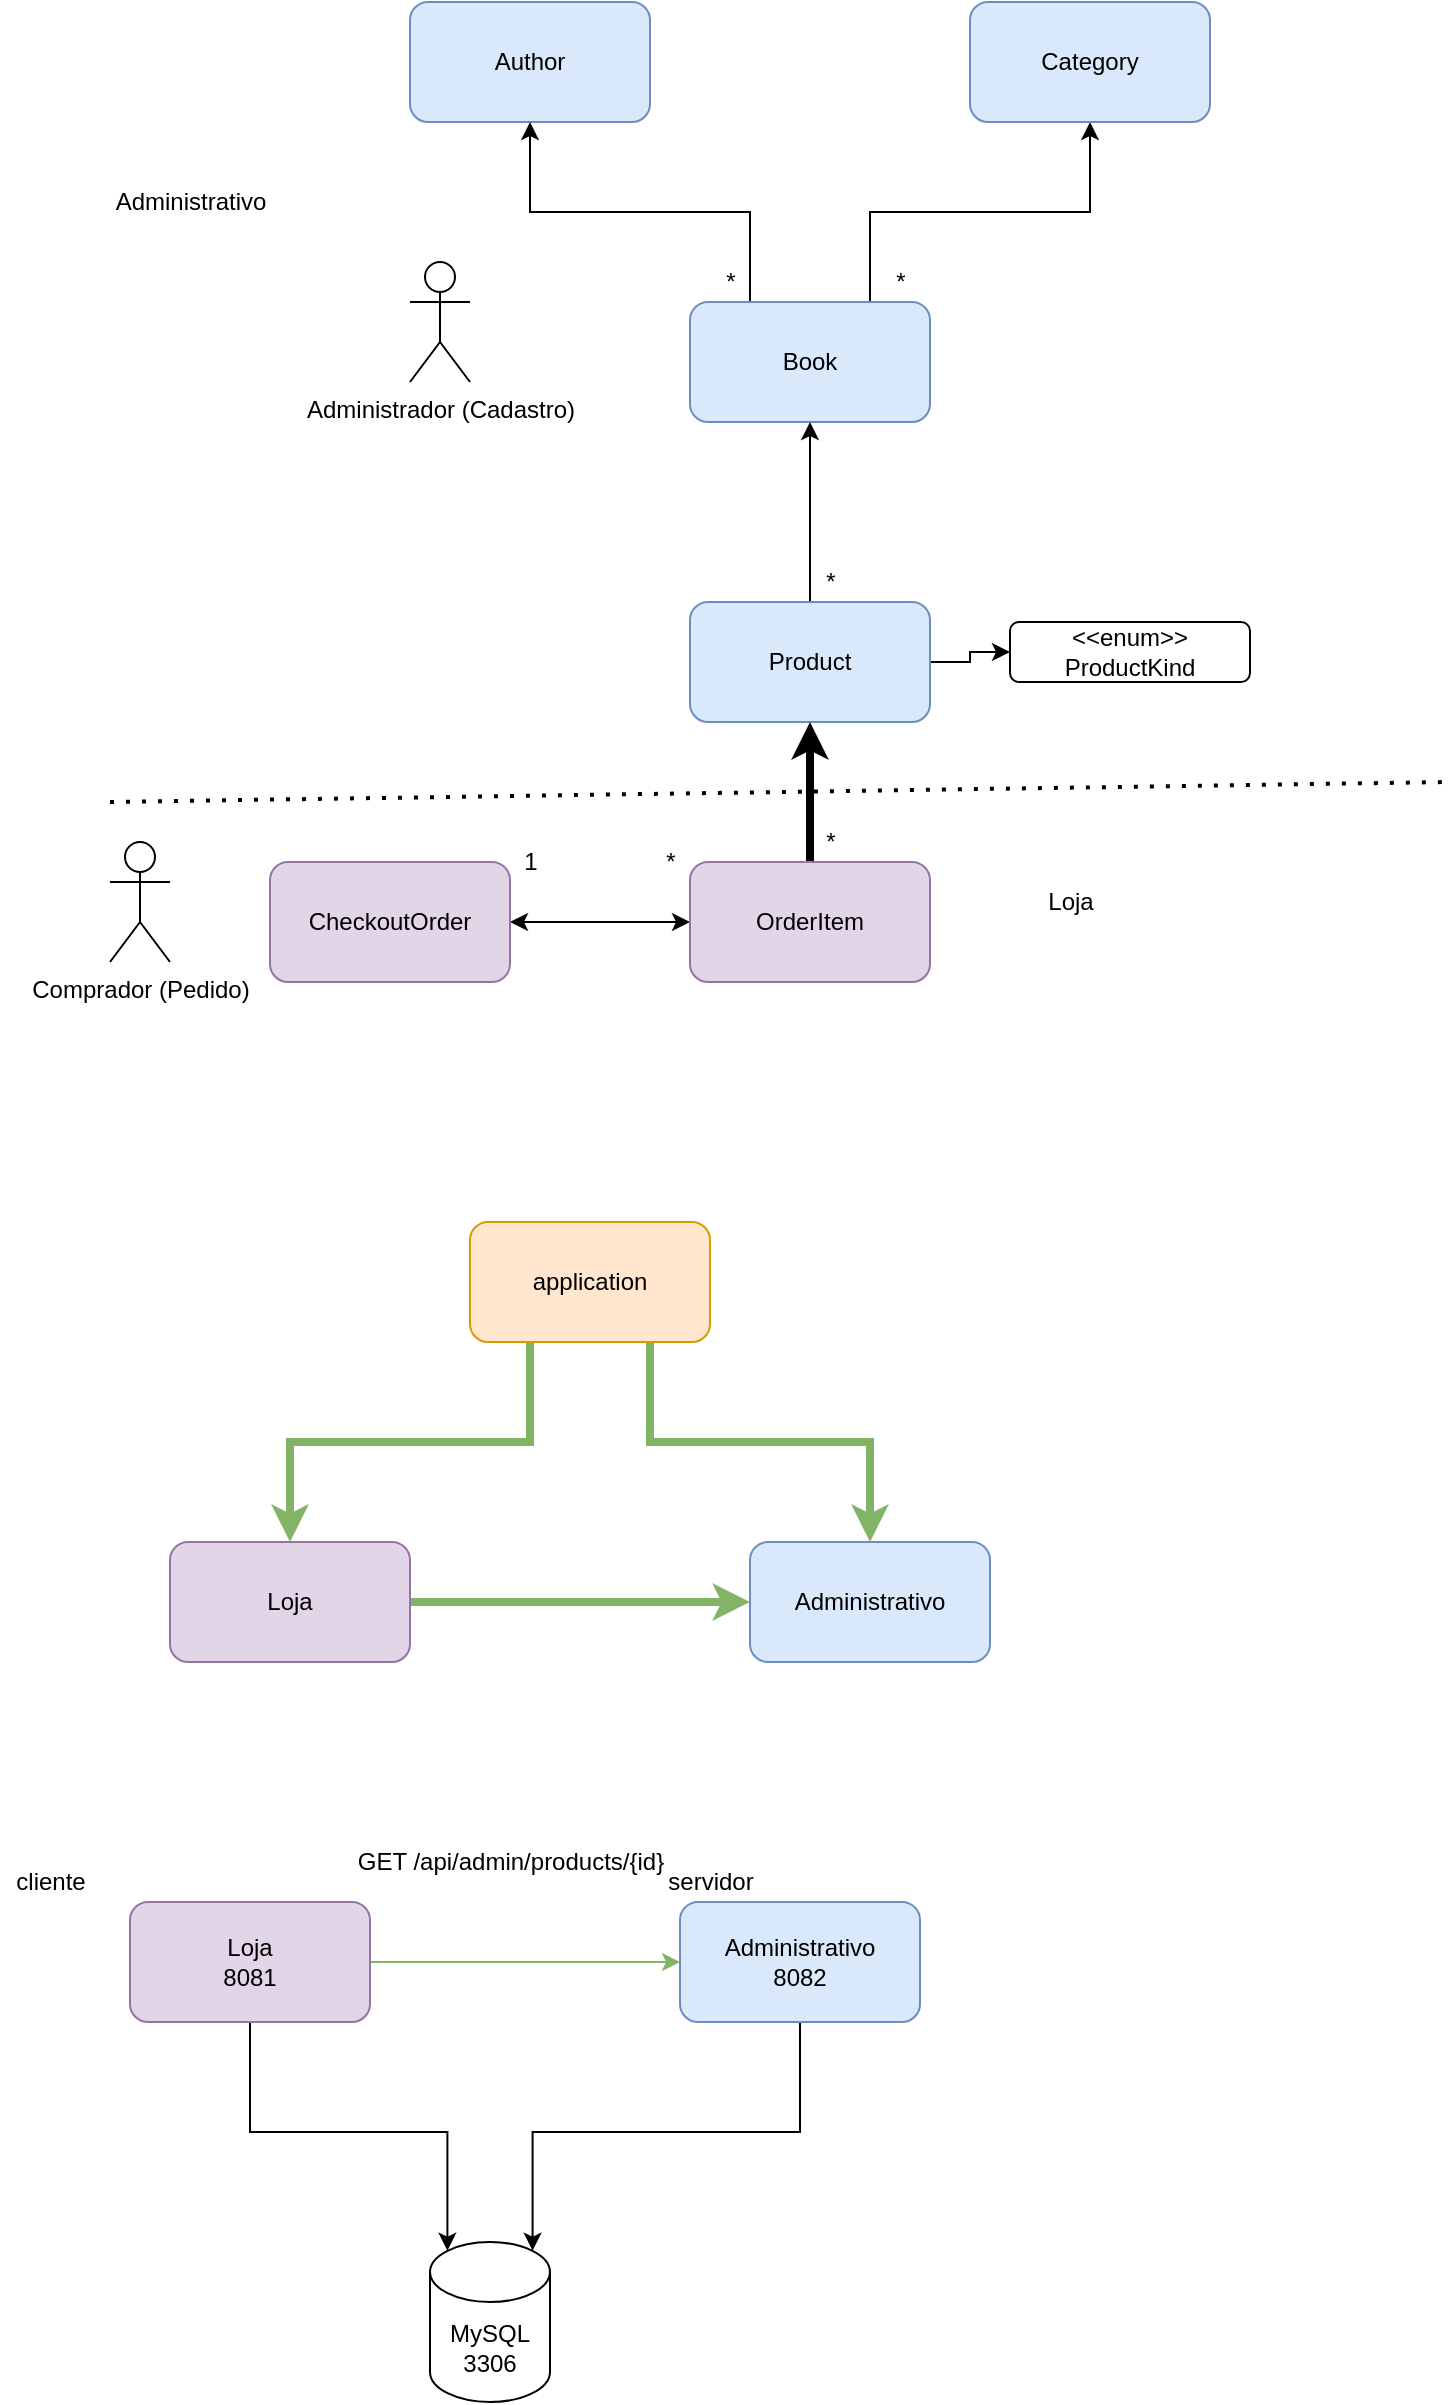 <mxfile version="13.6.9" type="device"><diagram id="-fLMvCuEv3el_Sa5lIkA" name="Page-1"><mxGraphModel dx="1718" dy="504" grid="1" gridSize="10" guides="1" tooltips="1" connect="1" arrows="1" fold="1" page="1" pageScale="1" pageWidth="850" pageHeight="1100" math="0" shadow="0"><root><mxCell id="0"/><mxCell id="1" parent="0"/><mxCell id="uDRAa0LN4xxqwpm3PJ8v-1" value="Author" style="rounded=1;whiteSpace=wrap;html=1;fillColor=#dae8fc;strokeColor=#6c8ebf;" parent="1" vertex="1"><mxGeometry x="190" y="70" width="120" height="60" as="geometry"/></mxCell><mxCell id="uDRAa0LN4xxqwpm3PJ8v-19" style="edgeStyle=orthogonalEdgeStyle;rounded=0;orthogonalLoop=1;jettySize=auto;html=1;exitX=0.75;exitY=0;exitDx=0;exitDy=0;entryX=0.5;entryY=1;entryDx=0;entryDy=0;startArrow=none;startFill=0;" parent="1" source="uDRAa0LN4xxqwpm3PJ8v-2" target="uDRAa0LN4xxqwpm3PJ8v-3" edge="1"><mxGeometry relative="1" as="geometry"/></mxCell><mxCell id="uDRAa0LN4xxqwpm3PJ8v-20" style="edgeStyle=orthogonalEdgeStyle;rounded=0;orthogonalLoop=1;jettySize=auto;html=1;exitX=0.25;exitY=0;exitDx=0;exitDy=0;entryX=0.5;entryY=1;entryDx=0;entryDy=0;startArrow=none;startFill=0;" parent="1" source="uDRAa0LN4xxqwpm3PJ8v-2" target="uDRAa0LN4xxqwpm3PJ8v-1" edge="1"><mxGeometry relative="1" as="geometry"/></mxCell><mxCell id="uDRAa0LN4xxqwpm3PJ8v-2" value="Book" style="rounded=1;whiteSpace=wrap;html=1;fillColor=#dae8fc;strokeColor=#6c8ebf;" parent="1" vertex="1"><mxGeometry x="330" y="220" width="120" height="60" as="geometry"/></mxCell><mxCell id="uDRAa0LN4xxqwpm3PJ8v-3" value="Category" style="rounded=1;whiteSpace=wrap;html=1;fillColor=#dae8fc;strokeColor=#6c8ebf;" parent="1" vertex="1"><mxGeometry x="470" y="70" width="120" height="60" as="geometry"/></mxCell><mxCell id="uDRAa0LN4xxqwpm3PJ8v-15" style="edgeStyle=orthogonalEdgeStyle;rounded=0;orthogonalLoop=1;jettySize=auto;html=1;exitX=1;exitY=0.5;exitDx=0;exitDy=0;entryX=0;entryY=0.5;entryDx=0;entryDy=0;startArrow=none;startFill=0;" parent="1" source="uDRAa0LN4xxqwpm3PJ8v-4" target="uDRAa0LN4xxqwpm3PJ8v-5" edge="1"><mxGeometry relative="1" as="geometry"/></mxCell><mxCell id="uDRAa0LN4xxqwpm3PJ8v-17" style="edgeStyle=orthogonalEdgeStyle;rounded=0;orthogonalLoop=1;jettySize=auto;html=1;exitX=0.5;exitY=0;exitDx=0;exitDy=0;entryX=0.5;entryY=1;entryDx=0;entryDy=0;startArrow=none;startFill=0;" parent="1" source="uDRAa0LN4xxqwpm3PJ8v-4" target="uDRAa0LN4xxqwpm3PJ8v-2" edge="1"><mxGeometry relative="1" as="geometry"/></mxCell><mxCell id="uDRAa0LN4xxqwpm3PJ8v-4" value="Product" style="rounded=1;whiteSpace=wrap;html=1;fillColor=#dae8fc;strokeColor=#6c8ebf;" parent="1" vertex="1"><mxGeometry x="330" y="370" width="120" height="60" as="geometry"/></mxCell><mxCell id="uDRAa0LN4xxqwpm3PJ8v-5" value="&amp;lt;&amp;lt;enum&amp;gt;&amp;gt;&lt;br&gt;ProductKind" style="rounded=1;whiteSpace=wrap;html=1;" parent="1" vertex="1"><mxGeometry x="490" y="380" width="120" height="30" as="geometry"/></mxCell><mxCell id="uDRAa0LN4xxqwpm3PJ8v-11" style="edgeStyle=orthogonalEdgeStyle;rounded=0;orthogonalLoop=1;jettySize=auto;html=1;exitX=1;exitY=0.5;exitDx=0;exitDy=0;entryX=0;entryY=0.5;entryDx=0;entryDy=0;startArrow=classic;startFill=1;" parent="1" source="uDRAa0LN4xxqwpm3PJ8v-6" target="uDRAa0LN4xxqwpm3PJ8v-7" edge="1"><mxGeometry relative="1" as="geometry"/></mxCell><mxCell id="uDRAa0LN4xxqwpm3PJ8v-6" value="CheckoutOrder" style="rounded=1;whiteSpace=wrap;html=1;fillColor=#e1d5e7;strokeColor=#9673a6;" parent="1" vertex="1"><mxGeometry x="120" y="500" width="120" height="60" as="geometry"/></mxCell><mxCell id="uDRAa0LN4xxqwpm3PJ8v-14" style="edgeStyle=orthogonalEdgeStyle;rounded=0;orthogonalLoop=1;jettySize=auto;html=1;exitX=0.5;exitY=0;exitDx=0;exitDy=0;strokeWidth=4;" parent="1" source="uDRAa0LN4xxqwpm3PJ8v-7" target="uDRAa0LN4xxqwpm3PJ8v-4" edge="1"><mxGeometry relative="1" as="geometry"/></mxCell><mxCell id="uDRAa0LN4xxqwpm3PJ8v-7" value="OrderItem" style="rounded=1;whiteSpace=wrap;html=1;fillColor=#e1d5e7;strokeColor=#9673a6;" parent="1" vertex="1"><mxGeometry x="330" y="500" width="120" height="60" as="geometry"/></mxCell><mxCell id="uDRAa0LN4xxqwpm3PJ8v-8" value="Administrador (Cadastro)" style="shape=umlActor;verticalLabelPosition=bottom;verticalAlign=top;html=1;outlineConnect=0;" parent="1" vertex="1"><mxGeometry x="190" y="200" width="30" height="60" as="geometry"/></mxCell><mxCell id="uDRAa0LN4xxqwpm3PJ8v-9" value="Comprador (Pedido)" style="shape=umlActor;verticalLabelPosition=bottom;verticalAlign=top;html=1;outlineConnect=0;" parent="1" vertex="1"><mxGeometry x="40" y="490" width="30" height="60" as="geometry"/></mxCell><mxCell id="uDRAa0LN4xxqwpm3PJ8v-12" value="1" style="text;html=1;align=center;verticalAlign=middle;resizable=0;points=[];autosize=1;" parent="1" vertex="1"><mxGeometry x="240" y="490" width="20" height="20" as="geometry"/></mxCell><mxCell id="uDRAa0LN4xxqwpm3PJ8v-13" value="*" style="text;html=1;align=center;verticalAlign=middle;resizable=0;points=[];autosize=1;" parent="1" vertex="1"><mxGeometry x="310" y="490" width="20" height="20" as="geometry"/></mxCell><mxCell id="uDRAa0LN4xxqwpm3PJ8v-16" value="*" style="text;html=1;align=center;verticalAlign=middle;resizable=0;points=[];autosize=1;" parent="1" vertex="1"><mxGeometry x="390" y="480" width="20" height="20" as="geometry"/></mxCell><mxCell id="uDRAa0LN4xxqwpm3PJ8v-18" value="*" style="text;html=1;align=center;verticalAlign=middle;resizable=0;points=[];autosize=1;" parent="1" vertex="1"><mxGeometry x="390" y="350" width="20" height="20" as="geometry"/></mxCell><mxCell id="uDRAa0LN4xxqwpm3PJ8v-21" value="*" style="text;html=1;align=center;verticalAlign=middle;resizable=0;points=[];autosize=1;" parent="1" vertex="1"><mxGeometry x="340" y="200" width="20" height="20" as="geometry"/></mxCell><mxCell id="uDRAa0LN4xxqwpm3PJ8v-22" value="*" style="text;html=1;align=center;verticalAlign=middle;resizable=0;points=[];autosize=1;" parent="1" vertex="1"><mxGeometry x="425" y="200" width="20" height="20" as="geometry"/></mxCell><mxCell id="uDRAa0LN4xxqwpm3PJ8v-23" value="" style="endArrow=none;dashed=1;html=1;dashPattern=1 3;strokeWidth=2;" parent="1" edge="1"><mxGeometry width="50" height="50" relative="1" as="geometry"><mxPoint x="40" y="470" as="sourcePoint"/><mxPoint x="710" y="460" as="targetPoint"/></mxGeometry></mxCell><mxCell id="uDRAa0LN4xxqwpm3PJ8v-24" value="Loja" style="text;html=1;align=center;verticalAlign=middle;resizable=0;points=[];autosize=1;" parent="1" vertex="1"><mxGeometry x="500" y="510" width="40" height="20" as="geometry"/></mxCell><mxCell id="uDRAa0LN4xxqwpm3PJ8v-25" value="Administrativo" style="text;html=1;align=center;verticalAlign=middle;resizable=0;points=[];autosize=1;" parent="1" vertex="1"><mxGeometry x="35" y="160" width="90" height="20" as="geometry"/></mxCell><mxCell id="uDRAa0LN4xxqwpm3PJ8v-28" style="edgeStyle=orthogonalEdgeStyle;rounded=0;orthogonalLoop=1;jettySize=auto;html=1;exitX=1;exitY=0.5;exitDx=0;exitDy=0;entryX=0;entryY=0.5;entryDx=0;entryDy=0;startArrow=none;startFill=0;strokeWidth=4;fillColor=#d5e8d4;strokeColor=#82b366;" parent="1" source="uDRAa0LN4xxqwpm3PJ8v-26" target="uDRAa0LN4xxqwpm3PJ8v-27" edge="1"><mxGeometry relative="1" as="geometry"/></mxCell><mxCell id="uDRAa0LN4xxqwpm3PJ8v-26" value="Loja" style="rounded=1;whiteSpace=wrap;html=1;fillColor=#e1d5e7;strokeColor=#9673a6;" parent="1" vertex="1"><mxGeometry x="70" y="840" width="120" height="60" as="geometry"/></mxCell><mxCell id="uDRAa0LN4xxqwpm3PJ8v-27" value="Administrativo" style="rounded=1;whiteSpace=wrap;html=1;fillColor=#dae8fc;strokeColor=#6c8ebf;" parent="1" vertex="1"><mxGeometry x="360" y="840" width="120" height="60" as="geometry"/></mxCell><mxCell id="uDRAa0LN4xxqwpm3PJ8v-30" style="edgeStyle=orthogonalEdgeStyle;rounded=0;orthogonalLoop=1;jettySize=auto;html=1;exitX=0.25;exitY=1;exitDx=0;exitDy=0;startArrow=none;startFill=0;strokeWidth=4;fillColor=#d5e8d4;strokeColor=#82b366;" parent="1" source="uDRAa0LN4xxqwpm3PJ8v-29" target="uDRAa0LN4xxqwpm3PJ8v-26" edge="1"><mxGeometry relative="1" as="geometry"/></mxCell><mxCell id="uDRAa0LN4xxqwpm3PJ8v-31" style="edgeStyle=orthogonalEdgeStyle;rounded=0;orthogonalLoop=1;jettySize=auto;html=1;exitX=0.75;exitY=1;exitDx=0;exitDy=0;startArrow=none;startFill=0;strokeWidth=4;fillColor=#d5e8d4;strokeColor=#82b366;" parent="1" source="uDRAa0LN4xxqwpm3PJ8v-29" target="uDRAa0LN4xxqwpm3PJ8v-27" edge="1"><mxGeometry relative="1" as="geometry"/></mxCell><mxCell id="uDRAa0LN4xxqwpm3PJ8v-29" value="application" style="rounded=1;whiteSpace=wrap;html=1;fillColor=#ffe6cc;strokeColor=#d79b00;" parent="1" vertex="1"><mxGeometry x="220" y="680" width="120" height="60" as="geometry"/></mxCell><mxCell id="yn0OPtlHW6WDLx5pyYhc-4" style="edgeStyle=orthogonalEdgeStyle;rounded=0;orthogonalLoop=1;jettySize=auto;html=1;exitX=0.5;exitY=1;exitDx=0;exitDy=0;entryX=0.145;entryY=0;entryDx=0;entryDy=4.35;entryPerimeter=0;" edge="1" parent="1" source="yn0OPtlHW6WDLx5pyYhc-1" target="yn0OPtlHW6WDLx5pyYhc-3"><mxGeometry relative="1" as="geometry"/></mxCell><mxCell id="yn0OPtlHW6WDLx5pyYhc-7" style="edgeStyle=orthogonalEdgeStyle;rounded=0;orthogonalLoop=1;jettySize=auto;html=1;exitX=1;exitY=0.5;exitDx=0;exitDy=0;entryX=0;entryY=0.5;entryDx=0;entryDy=0;fillColor=#d5e8d4;strokeColor=#82b366;" edge="1" parent="1" source="yn0OPtlHW6WDLx5pyYhc-1" target="yn0OPtlHW6WDLx5pyYhc-2"><mxGeometry relative="1" as="geometry"/></mxCell><mxCell id="yn0OPtlHW6WDLx5pyYhc-1" value="Loja&lt;br&gt;8081" style="rounded=1;whiteSpace=wrap;html=1;fillColor=#e1d5e7;strokeColor=#9673a6;" vertex="1" parent="1"><mxGeometry x="50" y="1020" width="120" height="60" as="geometry"/></mxCell><mxCell id="yn0OPtlHW6WDLx5pyYhc-6" style="edgeStyle=orthogonalEdgeStyle;rounded=0;orthogonalLoop=1;jettySize=auto;html=1;exitX=0.5;exitY=1;exitDx=0;exitDy=0;entryX=0.855;entryY=0;entryDx=0;entryDy=4.35;entryPerimeter=0;" edge="1" parent="1" source="yn0OPtlHW6WDLx5pyYhc-2" target="yn0OPtlHW6WDLx5pyYhc-3"><mxGeometry relative="1" as="geometry"/></mxCell><mxCell id="yn0OPtlHW6WDLx5pyYhc-2" value="Administrativo&lt;br&gt;8082" style="rounded=1;whiteSpace=wrap;html=1;fillColor=#dae8fc;strokeColor=#6c8ebf;" vertex="1" parent="1"><mxGeometry x="325" y="1020" width="120" height="60" as="geometry"/></mxCell><mxCell id="yn0OPtlHW6WDLx5pyYhc-3" value="MySQL&lt;br&gt;3306" style="shape=cylinder3;whiteSpace=wrap;html=1;boundedLbl=1;backgroundOutline=1;size=15;" vertex="1" parent="1"><mxGeometry x="200" y="1190" width="60" height="80" as="geometry"/></mxCell><mxCell id="yn0OPtlHW6WDLx5pyYhc-8" value="cliente" style="text;html=1;align=center;verticalAlign=middle;resizable=0;points=[];autosize=1;" vertex="1" parent="1"><mxGeometry x="-15" y="1000" width="50" height="20" as="geometry"/></mxCell><mxCell id="yn0OPtlHW6WDLx5pyYhc-9" value="servidor" style="text;html=1;align=center;verticalAlign=middle;resizable=0;points=[];autosize=1;" vertex="1" parent="1"><mxGeometry x="310" y="1000" width="60" height="20" as="geometry"/></mxCell><mxCell id="yn0OPtlHW6WDLx5pyYhc-10" value="GET /api/admin/products/{id}" style="text;html=1;align=center;verticalAlign=middle;resizable=0;points=[];autosize=1;" vertex="1" parent="1"><mxGeometry x="155" y="990" width="170" height="20" as="geometry"/></mxCell></root></mxGraphModel></diagram></mxfile>